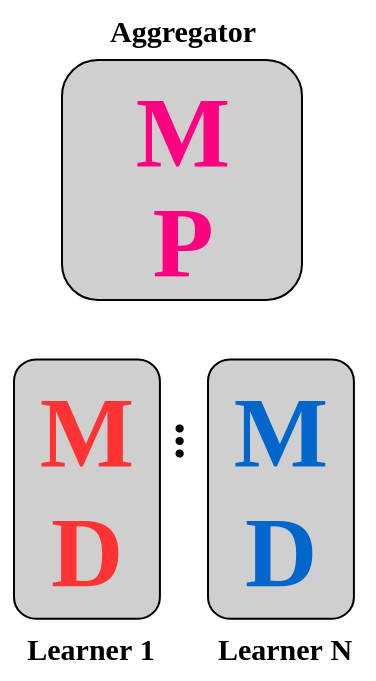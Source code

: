 <mxfile version="25.0.2">
  <diagram name="Page-1" id="QbVM-qhq_BF2LXNoguQ5">
    <mxGraphModel dx="683" dy="398" grid="1" gridSize="10" guides="1" tooltips="1" connect="1" arrows="1" fold="1" page="1" pageScale="1" pageWidth="850" pageHeight="1100" math="0" shadow="0">
      <root>
        <mxCell id="0" />
        <mxCell id="1" parent="0" />
        <mxCell id="mEob46jThGOG9od_VYb--335" value="" style="rounded=1;whiteSpace=wrap;html=1;fillColor=#CFCFCF;fontFamily=CMU Sans Serif;" vertex="1" parent="1">
          <mxGeometry x="291" y="630" width="120" height="120" as="geometry" />
        </mxCell>
        <mxCell id="mEob46jThGOG9od_VYb--336" value="&lt;b style=&quot;font-size: 15px;&quot;&gt;Learner&lt;/b&gt;&lt;b style=&quot;background-color: initial;&quot;&gt;&amp;nbsp;1&lt;/b&gt;" style="text;html=1;align=center;verticalAlign=middle;resizable=0;points=[];autosize=1;strokeColor=none;fillColor=none;fontSize=15;fontFamily=CMU Sans Serif;" vertex="1" parent="1">
          <mxGeometry x="260" y="909.4" width="90" height="30" as="geometry" />
        </mxCell>
        <mxCell id="mEob46jThGOG9od_VYb--337" value="&lt;span style=&quot;font-size: 25px;&quot;&gt;&lt;b style=&quot;font-size: 25px;&quot;&gt;...&lt;/b&gt;&lt;/span&gt;" style="text;html=1;align=center;verticalAlign=middle;resizable=0;points=[];autosize=1;strokeColor=none;fillColor=none;fontSize=25;rotation=90;fontFamily=CMU Sans Serif;" vertex="1" parent="1">
          <mxGeometry x="332" y="800" width="50" height="40" as="geometry" />
        </mxCell>
        <mxCell id="mEob46jThGOG9od_VYb--338" value="&lt;b style=&quot;font-size: 15px;&quot;&gt;Aggregator&lt;/b&gt;" style="text;html=1;align=center;verticalAlign=middle;resizable=0;points=[];autosize=1;strokeColor=none;fillColor=none;fontSize=15;fontFamily=CMU Sans Serif;" vertex="1" parent="1">
          <mxGeometry x="301" y="600" width="100" height="30" as="geometry" />
        </mxCell>
        <mxCell id="mEob46jThGOG9od_VYb--340" value="&lt;b style=&quot;font-size: 15px;&quot;&gt;Learner&lt;/b&gt;&lt;b style=&quot;background-color: initial;&quot;&gt;&amp;nbsp;N&lt;/b&gt;" style="text;html=1;align=center;verticalAlign=middle;resizable=0;points=[];autosize=1;strokeColor=none;fillColor=none;fontSize=15;fontFamily=CMU Sans Serif;" vertex="1" parent="1">
          <mxGeometry x="357" y="909.4" width="90" height="30" as="geometry" />
        </mxCell>
        <mxCell id="mEob46jThGOG9od_VYb--341" value="D" style="group;fontStyle=4;fontFamily=CMU Sans Serif;" vertex="1" connectable="0" parent="1">
          <mxGeometry x="267" y="779.7" width="76" height="129.7" as="geometry" />
        </mxCell>
        <mxCell id="mEob46jThGOG9od_VYb--342" value="&lt;div&gt;&lt;b style=&quot;font-size: 50px; background-color: initial;&quot;&gt;&lt;font color=&quot;#ff3333&quot;&gt;M&lt;/font&gt;&lt;/b&gt;&lt;br&gt;&lt;/div&gt;&lt;font style=&quot;font-size: 50px;&quot;&gt;&lt;b style=&quot;&quot;&gt;&lt;font color=&quot;#ff3333&quot;&gt;D&lt;/font&gt;&lt;/b&gt;&lt;/font&gt;" style="rounded=1;whiteSpace=wrap;html=1;fillColor=#CFCFCF;align=center;fontFamily=CMU Sans Serif;" vertex="1" parent="mEob46jThGOG9od_VYb--341">
          <mxGeometry width="72.96" height="129.7" as="geometry" />
        </mxCell>
        <mxCell id="mEob46jThGOG9od_VYb--343" value="D" style="group;fontStyle=4;fontFamily=CMU Sans Serif;" vertex="1" connectable="0" parent="1">
          <mxGeometry x="364" y="779.7" width="76" height="129.7" as="geometry" />
        </mxCell>
        <mxCell id="mEob46jThGOG9od_VYb--344" value="&lt;b style=&quot;color: rgb(0, 102, 204); font-size: 50px;&quot;&gt;M&lt;/b&gt;&lt;div&gt;&lt;b style=&quot;color: rgb(0, 102, 204); font-size: 50px;&quot;&gt;D&lt;/b&gt;&lt;font style=&quot;font-size: 50px;&quot;&gt;&lt;b style=&quot;&quot;&gt;&lt;br&gt;&lt;/b&gt;&lt;/font&gt;&lt;/div&gt;" style="rounded=1;whiteSpace=wrap;html=1;fillColor=#CFCFCF;align=center;fontFamily=CMU Sans Serif;" vertex="1" parent="mEob46jThGOG9od_VYb--343">
          <mxGeometry width="72.96" height="129.7" as="geometry" />
        </mxCell>
        <mxCell id="mEob46jThGOG9od_VYb--363" value="&lt;font style=&quot;font-size: 50px;&quot;&gt;&lt;b style=&quot;font-size: 50px;&quot;&gt;M&lt;/b&gt;&lt;/font&gt;" style="text;strokeColor=none;align=center;fillColor=none;html=1;verticalAlign=middle;whiteSpace=wrap;rounded=0;strokeWidth=2;fontSize=50;fontColor=#FF0080;fontFamily=CMU Sans Serif;" vertex="1" parent="1">
          <mxGeometry x="318.5" y="635" width="65" height="60" as="geometry" />
        </mxCell>
        <mxCell id="mEob46jThGOG9od_VYb--364" value="&lt;font style=&quot;font-size: 50px;&quot;&gt;&lt;b style=&quot;font-size: 50px;&quot;&gt;P&lt;/b&gt;&lt;/font&gt;" style="text;strokeColor=none;align=center;fillColor=none;html=1;verticalAlign=middle;whiteSpace=wrap;rounded=0;strokeWidth=2;fontSize=50;fontColor=#FF0080;fontFamily=CMU Sans Serif;" vertex="1" parent="1">
          <mxGeometry x="318.5" y="690" width="65" height="60" as="geometry" />
        </mxCell>
      </root>
    </mxGraphModel>
  </diagram>
</mxfile>
